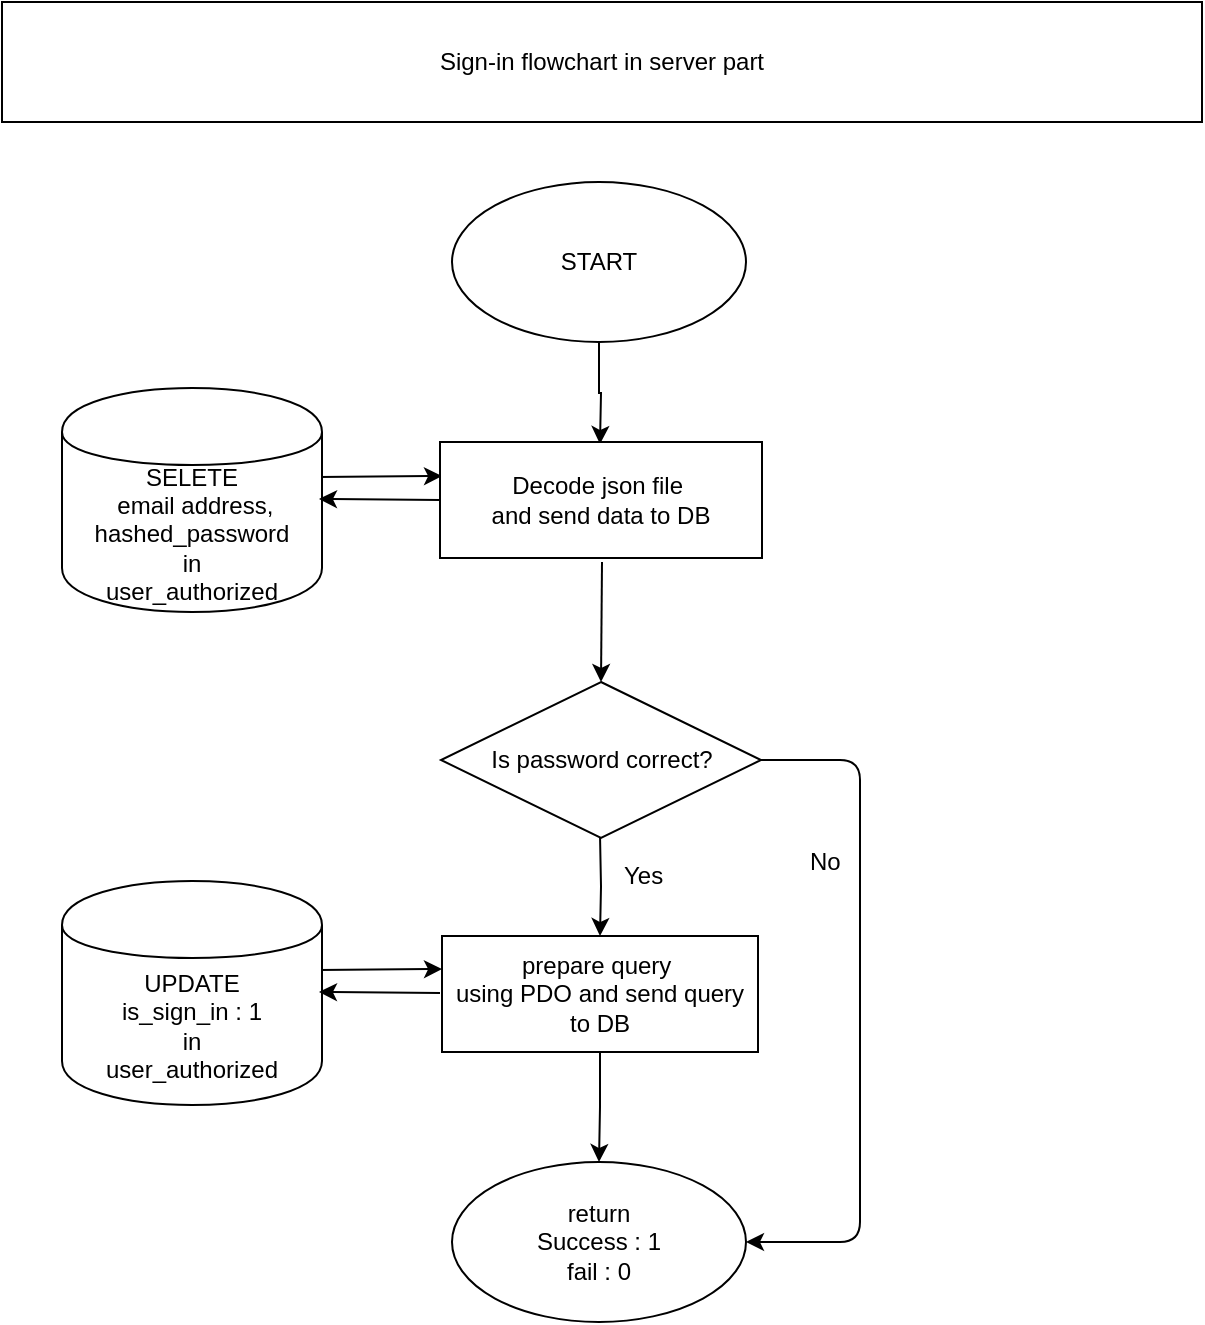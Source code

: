 <mxfile version="11.0.4" type="google"><diagram id="JKDMJago8ypqgoe14OmP" name="Page-1"><mxGraphModel dx="1422" dy="762" grid="1" gridSize="10" guides="1" tooltips="1" connect="1" arrows="1" fold="1" page="1" pageScale="1" pageWidth="827" pageHeight="1169" math="0" shadow="0"><root><mxCell id="0"/><mxCell id="1" parent="0"/><mxCell id="KarCRdKDMd0Bq1xjxkT6-1" style="edgeStyle=orthogonalEdgeStyle;rounded=0;orthogonalLoop=1;jettySize=auto;html=1;exitX=0.5;exitY=1;exitDx=0;exitDy=0;entryX=0.5;entryY=0;entryDx=0;entryDy=0;" edge="1" parent="1" source="KarCRdKDMd0Bq1xjxkT6-2"><mxGeometry relative="1" as="geometry"><mxPoint x="419" y="241" as="targetPoint"/></mxGeometry></mxCell><mxCell id="KarCRdKDMd0Bq1xjxkT6-2" value="START" style="ellipse;whiteSpace=wrap;html=1;" vertex="1" parent="1"><mxGeometry x="345" y="110" width="147" height="80" as="geometry"/></mxCell><mxCell id="KarCRdKDMd0Bq1xjxkT6-3" style="edgeStyle=orthogonalEdgeStyle;rounded=0;orthogonalLoop=1;jettySize=auto;html=1;entryX=0.5;entryY=0;entryDx=0;entryDy=0;" edge="1" parent="1" target="KarCRdKDMd0Bq1xjxkT6-4"><mxGeometry relative="1" as="geometry"><mxPoint x="419" y="436.5" as="sourcePoint"/></mxGeometry></mxCell><mxCell id="KarCRdKDMd0Bq1xjxkT6-4" value="&lt;span style=&quot;white-space: normal&quot;&gt;prepare query&amp;nbsp;&lt;/span&gt;&lt;br style=&quot;white-space: normal&quot;&gt;&lt;span style=&quot;white-space: normal&quot;&gt;using PDO and send query to DB&lt;/span&gt;" style="rounded=0;whiteSpace=wrap;html=1;" vertex="1" parent="1"><mxGeometry x="340" y="487" width="158" height="58" as="geometry"/></mxCell><mxCell id="KarCRdKDMd0Bq1xjxkT6-5" style="edgeStyle=orthogonalEdgeStyle;rounded=0;orthogonalLoop=1;jettySize=auto;html=1;exitX=0.5;exitY=1;exitDx=0;exitDy=0;entryX=0.5;entryY=0;entryDx=0;entryDy=0;" edge="1" parent="1" source="KarCRdKDMd0Bq1xjxkT6-4" target="KarCRdKDMd0Bq1xjxkT6-28"><mxGeometry relative="1" as="geometry"><mxPoint x="417" y="561.5" as="sourcePoint"/><mxPoint x="419" y="596" as="targetPoint"/></mxGeometry></mxCell><mxCell id="KarCRdKDMd0Bq1xjxkT6-6" value="Sign-in flowchart in server part" style="rounded=0;whiteSpace=wrap;html=1;" vertex="1" parent="1"><mxGeometry x="120" y="20" width="600" height="60" as="geometry"/></mxCell><mxCell id="KarCRdKDMd0Bq1xjxkT6-7" value="" style="endArrow=classic;html=1;exitX=1;exitY=0.5;exitDx=0;exitDy=0;entryX=0;entryY=0.5;entryDx=0;entryDy=0;" edge="1" parent="1"><mxGeometry width="50" height="50" relative="1" as="geometry"><mxPoint x="278.5" y="257.5" as="sourcePoint"/><mxPoint x="340" y="257" as="targetPoint"/></mxGeometry></mxCell><mxCell id="KarCRdKDMd0Bq1xjxkT6-8" value="SELETE&lt;br&gt;&amp;nbsp;email address, hashed_password &lt;br&gt;in &lt;br&gt;user_authorized" style="shape=cylinder;whiteSpace=wrap;html=1;boundedLbl=1;backgroundOutline=1;" vertex="1" parent="1"><mxGeometry x="150" y="213" width="130" height="112" as="geometry"/></mxCell><mxCell id="KarCRdKDMd0Bq1xjxkT6-9" value="" style="endArrow=classic;html=1;entryX=0;entryY=0.5;entryDx=0;entryDy=0;" edge="1" parent="1"><mxGeometry width="50" height="50" relative="1" as="geometry"><mxPoint x="339" y="269" as="sourcePoint"/><mxPoint x="278.5" y="268.5" as="targetPoint"/></mxGeometry></mxCell><mxCell id="KarCRdKDMd0Bq1xjxkT6-16" value="&lt;span style=&quot;white-space: normal&quot;&gt;Is password correct?&lt;/span&gt;" style="rhombus;whiteSpace=wrap;html=1;" vertex="1" parent="1"><mxGeometry x="339.5" y="360" width="160" height="78" as="geometry"/></mxCell><mxCell id="KarCRdKDMd0Bq1xjxkT6-17" value="Decode json file&amp;nbsp;&lt;br&gt;and send data to DB" style="rounded=0;whiteSpace=wrap;html=1;" vertex="1" parent="1"><mxGeometry x="339" y="240" width="161" height="58" as="geometry"/></mxCell><mxCell id="KarCRdKDMd0Bq1xjxkT6-18" value="" style="endArrow=classic;html=1;entryX=0.5;entryY=0;entryDx=0;entryDy=0;" edge="1" parent="1" target="KarCRdKDMd0Bq1xjxkT6-16"><mxGeometry width="50" height="50" relative="1" as="geometry"><mxPoint x="420" y="300" as="sourcePoint"/><mxPoint x="584" y="325" as="targetPoint"/></mxGeometry></mxCell><mxCell id="KarCRdKDMd0Bq1xjxkT6-19" value="" style="endArrow=classic;html=1;exitX=1;exitY=0.5;exitDx=0;exitDy=0;entryX=1;entryY=0.5;entryDx=0;entryDy=0;" edge="1" parent="1" source="KarCRdKDMd0Bq1xjxkT6-16" target="KarCRdKDMd0Bq1xjxkT6-28"><mxGeometry width="50" height="50" relative="1" as="geometry"><mxPoint x="209" y="430" as="sourcePoint"/><mxPoint x="259" y="399" as="targetPoint"/><Array as="points"><mxPoint x="549" y="399"/><mxPoint x="549" y="640"/></Array></mxGeometry></mxCell><mxCell id="KarCRdKDMd0Bq1xjxkT6-28" value="return&lt;br&gt;Success : 1&lt;br&gt;fail : 0" style="ellipse;whiteSpace=wrap;html=1;" vertex="1" parent="1"><mxGeometry x="345" y="600" width="147" height="80" as="geometry"/></mxCell><mxCell id="KarCRdKDMd0Bq1xjxkT6-38" value="No" style="text;html=1;resizable=0;points=[];autosize=1;align=left;verticalAlign=top;spacingTop=-4;" vertex="1" parent="1"><mxGeometry x="522" y="439.5" width="30" height="20" as="geometry"/></mxCell><mxCell id="KarCRdKDMd0Bq1xjxkT6-39" value="Yes" style="text;html=1;resizable=0;points=[];autosize=1;align=left;verticalAlign=top;spacingTop=-4;" vertex="1" parent="1"><mxGeometry x="429" y="447" width="40" height="20" as="geometry"/></mxCell><mxCell id="KarCRdKDMd0Bq1xjxkT6-49" value="" style="endArrow=classic;html=1;exitX=1;exitY=0.5;exitDx=0;exitDy=0;entryX=0;entryY=0.5;entryDx=0;entryDy=0;" edge="1" parent="1"><mxGeometry width="50" height="50" relative="1" as="geometry"><mxPoint x="278.5" y="504" as="sourcePoint"/><mxPoint x="340" y="503.5" as="targetPoint"/></mxGeometry></mxCell><mxCell id="KarCRdKDMd0Bq1xjxkT6-50" value="UPDATE&lt;br&gt;is_sign_in : 1&lt;br&gt;in &lt;br&gt;user_authorized" style="shape=cylinder;whiteSpace=wrap;html=1;boundedLbl=1;backgroundOutline=1;" vertex="1" parent="1"><mxGeometry x="150" y="459.5" width="130" height="112" as="geometry"/></mxCell><mxCell id="KarCRdKDMd0Bq1xjxkT6-51" value="" style="endArrow=classic;html=1;entryX=0;entryY=0.5;entryDx=0;entryDy=0;" edge="1" parent="1"><mxGeometry width="50" height="50" relative="1" as="geometry"><mxPoint x="339" y="515.5" as="sourcePoint"/><mxPoint x="278.5" y="515" as="targetPoint"/></mxGeometry></mxCell></root></mxGraphModel></diagram></mxfile>